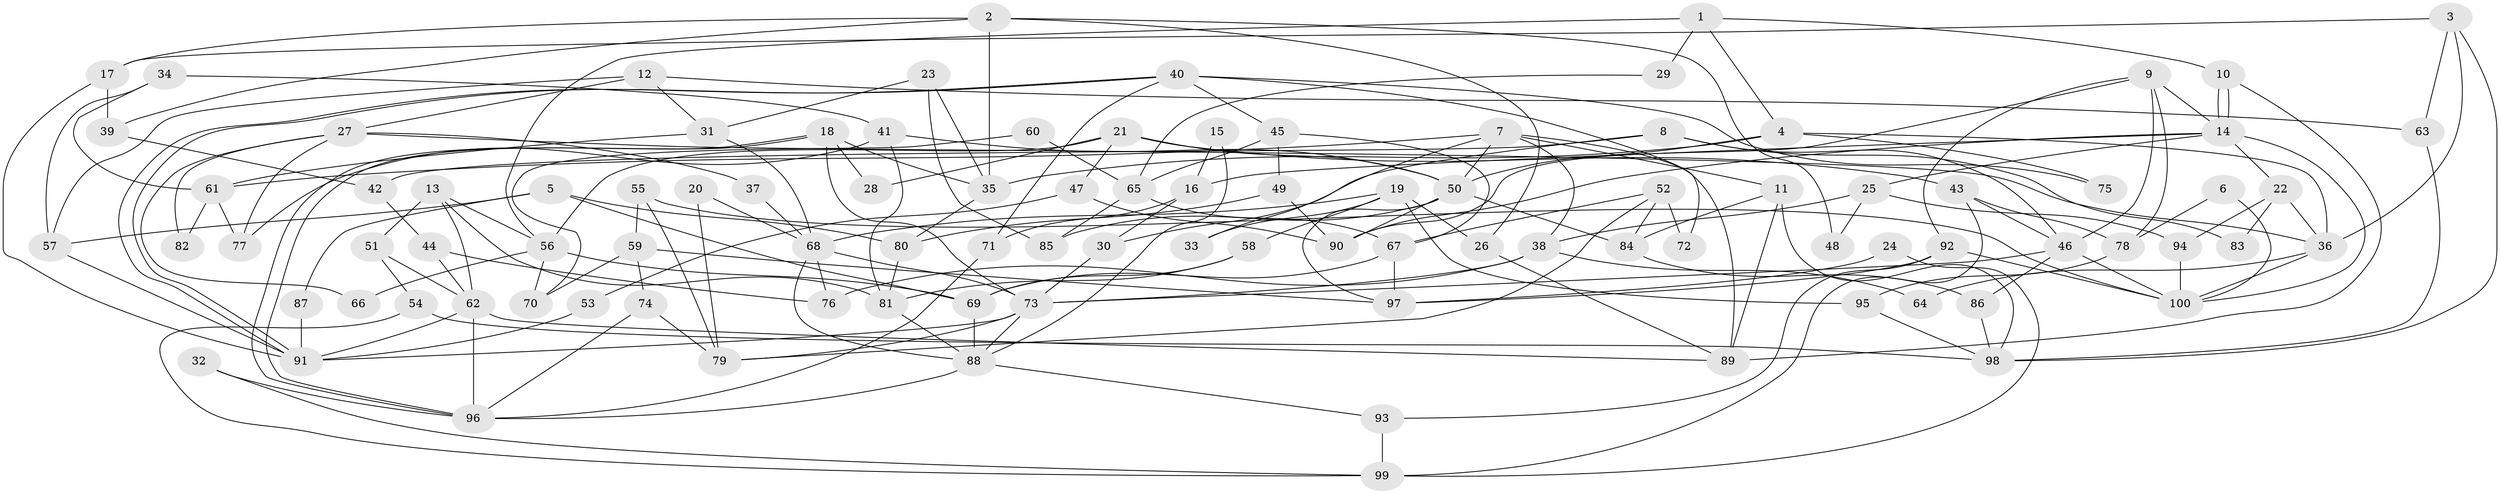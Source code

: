 // Generated by graph-tools (version 1.1) at 2025/11/02/21/25 10:11:14]
// undirected, 100 vertices, 200 edges
graph export_dot {
graph [start="1"]
  node [color=gray90,style=filled];
  1;
  2;
  3;
  4;
  5;
  6;
  7;
  8;
  9;
  10;
  11;
  12;
  13;
  14;
  15;
  16;
  17;
  18;
  19;
  20;
  21;
  22;
  23;
  24;
  25;
  26;
  27;
  28;
  29;
  30;
  31;
  32;
  33;
  34;
  35;
  36;
  37;
  38;
  39;
  40;
  41;
  42;
  43;
  44;
  45;
  46;
  47;
  48;
  49;
  50;
  51;
  52;
  53;
  54;
  55;
  56;
  57;
  58;
  59;
  60;
  61;
  62;
  63;
  64;
  65;
  66;
  67;
  68;
  69;
  70;
  71;
  72;
  73;
  74;
  75;
  76;
  77;
  78;
  79;
  80;
  81;
  82;
  83;
  84;
  85;
  86;
  87;
  88;
  89;
  90;
  91;
  92;
  93;
  94;
  95;
  96;
  97;
  98;
  99;
  100;
  1 -- 4;
  1 -- 10;
  1 -- 29;
  1 -- 56;
  2 -- 39;
  2 -- 35;
  2 -- 17;
  2 -- 26;
  2 -- 48;
  3 -- 63;
  3 -- 17;
  3 -- 36;
  3 -- 98;
  4 -- 50;
  4 -- 36;
  4 -- 35;
  4 -- 75;
  5 -- 57;
  5 -- 69;
  5 -- 80;
  5 -- 87;
  6 -- 100;
  6 -- 78;
  7 -- 11;
  7 -- 89;
  7 -- 33;
  7 -- 38;
  7 -- 50;
  7 -- 61;
  8 -- 46;
  8 -- 30;
  8 -- 42;
  8 -- 83;
  9 -- 92;
  9 -- 14;
  9 -- 46;
  9 -- 78;
  9 -- 90;
  10 -- 14;
  10 -- 14;
  10 -- 89;
  11 -- 84;
  11 -- 98;
  11 -- 89;
  12 -- 31;
  12 -- 27;
  12 -- 57;
  12 -- 63;
  13 -- 56;
  13 -- 62;
  13 -- 51;
  13 -- 81;
  14 -- 90;
  14 -- 16;
  14 -- 22;
  14 -- 25;
  14 -- 100;
  15 -- 16;
  15 -- 88;
  16 -- 71;
  16 -- 30;
  17 -- 91;
  17 -- 39;
  18 -- 73;
  18 -- 96;
  18 -- 96;
  18 -- 28;
  18 -- 35;
  19 -- 68;
  19 -- 26;
  19 -- 33;
  19 -- 58;
  19 -- 95;
  20 -- 68;
  20 -- 79;
  21 -- 43;
  21 -- 56;
  21 -- 28;
  21 -- 47;
  21 -- 50;
  22 -- 36;
  22 -- 83;
  22 -- 94;
  23 -- 31;
  23 -- 35;
  23 -- 85;
  24 -- 99;
  24 -- 97;
  25 -- 94;
  25 -- 38;
  25 -- 48;
  26 -- 89;
  27 -- 36;
  27 -- 77;
  27 -- 37;
  27 -- 66;
  27 -- 82;
  29 -- 65;
  30 -- 73;
  31 -- 68;
  31 -- 61;
  32 -- 96;
  32 -- 99;
  34 -- 57;
  34 -- 41;
  34 -- 61;
  35 -- 80;
  36 -- 100;
  36 -- 64;
  37 -- 68;
  38 -- 64;
  38 -- 73;
  38 -- 76;
  39 -- 42;
  40 -- 45;
  40 -- 91;
  40 -- 91;
  40 -- 71;
  40 -- 72;
  40 -- 75;
  41 -- 81;
  41 -- 50;
  41 -- 77;
  42 -- 44;
  43 -- 78;
  43 -- 46;
  43 -- 99;
  44 -- 76;
  44 -- 62;
  45 -- 49;
  45 -- 67;
  45 -- 65;
  46 -- 73;
  46 -- 86;
  46 -- 100;
  47 -- 90;
  47 -- 53;
  49 -- 80;
  49 -- 90;
  50 -- 84;
  50 -- 85;
  50 -- 90;
  50 -- 97;
  51 -- 62;
  51 -- 54;
  52 -- 67;
  52 -- 84;
  52 -- 72;
  52 -- 79;
  53 -- 91;
  54 -- 99;
  54 -- 98;
  55 -- 59;
  55 -- 100;
  55 -- 79;
  56 -- 69;
  56 -- 66;
  56 -- 70;
  57 -- 91;
  58 -- 81;
  58 -- 69;
  59 -- 74;
  59 -- 97;
  59 -- 70;
  60 -- 65;
  60 -- 70;
  61 -- 77;
  61 -- 82;
  62 -- 96;
  62 -- 91;
  62 -- 89;
  63 -- 98;
  65 -- 85;
  65 -- 67;
  67 -- 69;
  67 -- 97;
  68 -- 88;
  68 -- 73;
  68 -- 76;
  69 -- 88;
  71 -- 96;
  73 -- 79;
  73 -- 88;
  73 -- 91;
  74 -- 79;
  74 -- 96;
  78 -- 95;
  80 -- 81;
  81 -- 88;
  84 -- 86;
  86 -- 98;
  87 -- 91;
  88 -- 93;
  88 -- 96;
  92 -- 100;
  92 -- 97;
  92 -- 93;
  93 -- 99;
  94 -- 100;
  95 -- 98;
}
